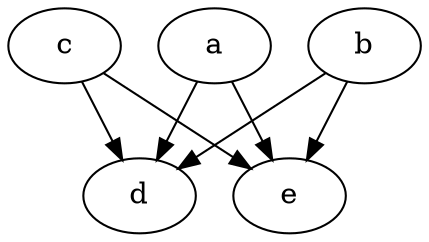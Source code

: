strict digraph {
    589337185[label="c"]
    1589197455[label="a"]
    2122408781[label="d"]
    2702065653[label="b"]
    3090001605[label="e"]
    589337185 -> 2122408781 [weight=1]
    589337185 -> 3090001605 [weight=1]
    1589197455 -> 2122408781 [weight=1]
    1589197455 -> 3090001605 [weight=1]
    2702065653 -> 2122408781 [weight=1]
    2702065653 -> 3090001605 [weight=1]
}
